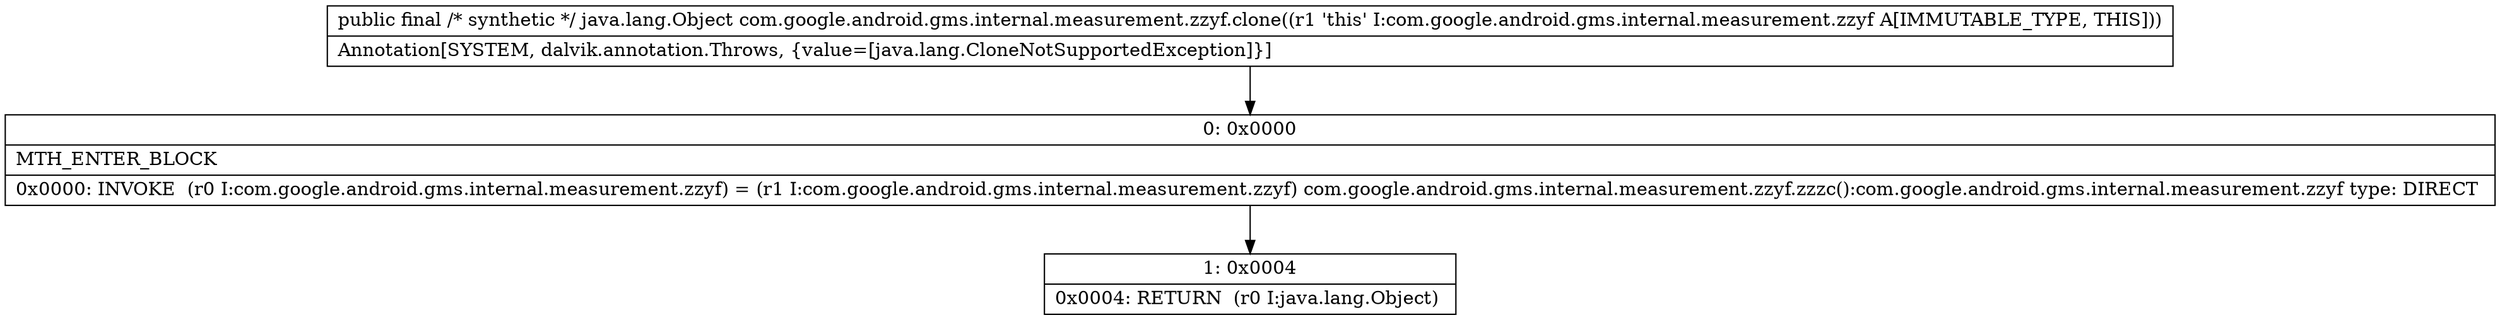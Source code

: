 digraph "CFG forcom.google.android.gms.internal.measurement.zzyf.clone()Ljava\/lang\/Object;" {
Node_0 [shape=record,label="{0\:\ 0x0000|MTH_ENTER_BLOCK\l|0x0000: INVOKE  (r0 I:com.google.android.gms.internal.measurement.zzyf) = (r1 I:com.google.android.gms.internal.measurement.zzyf) com.google.android.gms.internal.measurement.zzyf.zzzc():com.google.android.gms.internal.measurement.zzyf type: DIRECT \l}"];
Node_1 [shape=record,label="{1\:\ 0x0004|0x0004: RETURN  (r0 I:java.lang.Object) \l}"];
MethodNode[shape=record,label="{public final \/* synthetic *\/ java.lang.Object com.google.android.gms.internal.measurement.zzyf.clone((r1 'this' I:com.google.android.gms.internal.measurement.zzyf A[IMMUTABLE_TYPE, THIS]))  | Annotation[SYSTEM, dalvik.annotation.Throws, \{value=[java.lang.CloneNotSupportedException]\}]\l}"];
MethodNode -> Node_0;
Node_0 -> Node_1;
}

